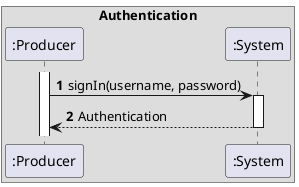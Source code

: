 @startuml
' https://plantuml.com/sequence-diagram

autonumber

box "Authentication"
    participant ":Producer" as producer
    participant ":System" as system
end box

activate producer
producer -> system : signIn(username, password)
activate system
producer <-- system : Authentication
deactivate system

@enduml
